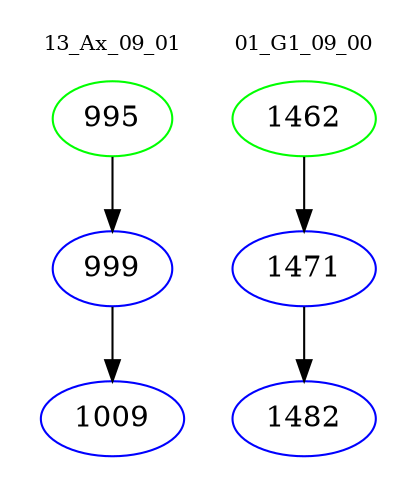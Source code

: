 digraph{
subgraph cluster_0 {
color = white
label = "13_Ax_09_01";
fontsize=10;
T0_995 [label="995", color="green"]
T0_995 -> T0_999 [color="black"]
T0_999 [label="999", color="blue"]
T0_999 -> T0_1009 [color="black"]
T0_1009 [label="1009", color="blue"]
}
subgraph cluster_1 {
color = white
label = "01_G1_09_00";
fontsize=10;
T1_1462 [label="1462", color="green"]
T1_1462 -> T1_1471 [color="black"]
T1_1471 [label="1471", color="blue"]
T1_1471 -> T1_1482 [color="black"]
T1_1482 [label="1482", color="blue"]
}
}
